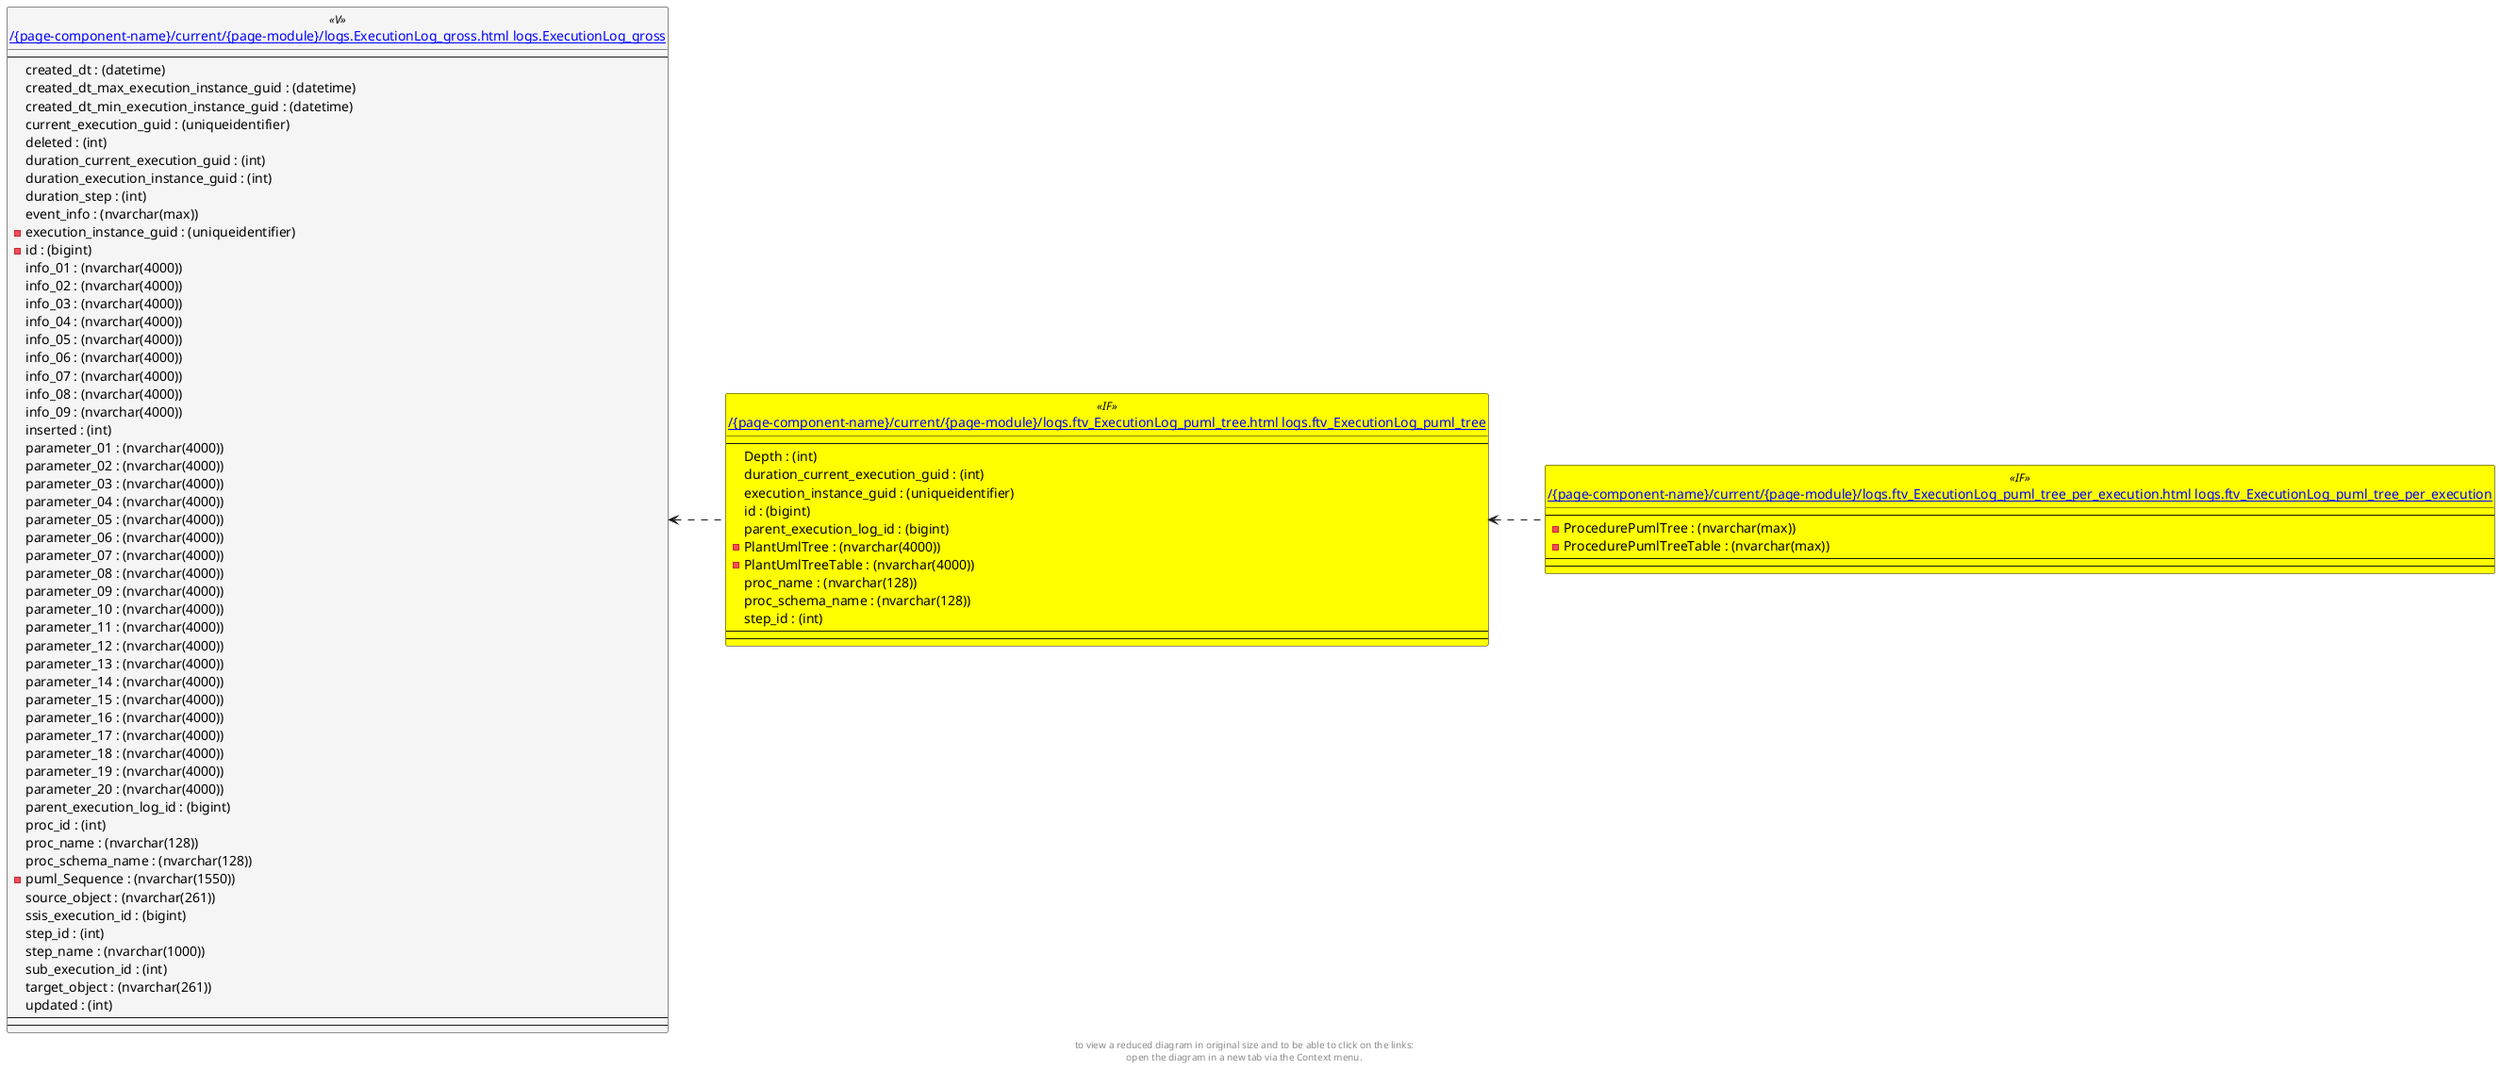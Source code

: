 @startuml
left to right direction
'top to bottom direction
hide circle
'avoide "." issues:
set namespaceSeparator none


skinparam class {
  BackgroundColor White
  BackgroundColor<<FN>> Yellow
  BackgroundColor<<FS>> Yellow
  BackgroundColor<<FT>> LightGray
  BackgroundColor<<IF>> Yellow
  BackgroundColor<<IS>> Yellow
  BackgroundColor<<P>> Aqua
  BackgroundColor<<PC>> Aqua
  BackgroundColor<<SN>> Yellow
  BackgroundColor<<SO>> SlateBlue
  BackgroundColor<<TF>> LightGray
  BackgroundColor<<TR>> Tomato
  BackgroundColor<<U>> White
  BackgroundColor<<V>> WhiteSmoke
  BackgroundColor<<X>> Aqua
}


entity "[[{site-url}/{page-component-name}/current/{page-module}/logs.ExecutionLog_gross.html logs.ExecutionLog_gross]]" as logs.ExecutionLog_gross << V >> {
  --
  created_dt : (datetime)
  created_dt_max_execution_instance_guid : (datetime)
  created_dt_min_execution_instance_guid : (datetime)
  current_execution_guid : (uniqueidentifier)
  deleted : (int)
  duration_current_execution_guid : (int)
  duration_execution_instance_guid : (int)
  duration_step : (int)
  event_info : (nvarchar(max))
  - execution_instance_guid : (uniqueidentifier)
  - id : (bigint)
  info_01 : (nvarchar(4000))
  info_02 : (nvarchar(4000))
  info_03 : (nvarchar(4000))
  info_04 : (nvarchar(4000))
  info_05 : (nvarchar(4000))
  info_06 : (nvarchar(4000))
  info_07 : (nvarchar(4000))
  info_08 : (nvarchar(4000))
  info_09 : (nvarchar(4000))
  inserted : (int)
  parameter_01 : (nvarchar(4000))
  parameter_02 : (nvarchar(4000))
  parameter_03 : (nvarchar(4000))
  parameter_04 : (nvarchar(4000))
  parameter_05 : (nvarchar(4000))
  parameter_06 : (nvarchar(4000))
  parameter_07 : (nvarchar(4000))
  parameter_08 : (nvarchar(4000))
  parameter_09 : (nvarchar(4000))
  parameter_10 : (nvarchar(4000))
  parameter_11 : (nvarchar(4000))
  parameter_12 : (nvarchar(4000))
  parameter_13 : (nvarchar(4000))
  parameter_14 : (nvarchar(4000))
  parameter_15 : (nvarchar(4000))
  parameter_16 : (nvarchar(4000))
  parameter_17 : (nvarchar(4000))
  parameter_18 : (nvarchar(4000))
  parameter_19 : (nvarchar(4000))
  parameter_20 : (nvarchar(4000))
  parent_execution_log_id : (bigint)
  proc_id : (int)
  proc_name : (nvarchar(128))
  proc_schema_name : (nvarchar(128))
  - puml_Sequence : (nvarchar(1550))
  source_object : (nvarchar(261))
  ssis_execution_id : (bigint)
  step_id : (int)
  step_name : (nvarchar(1000))
  sub_execution_id : (int)
  target_object : (nvarchar(261))
  updated : (int)
  --
  --
}

entity "[[{site-url}/{page-component-name}/current/{page-module}/logs.ftv_ExecutionLog_puml_tree.html logs.ftv_ExecutionLog_puml_tree]]" as logs.ftv_ExecutionLog_puml_tree << IF >> {
  --
  Depth : (int)
  duration_current_execution_guid : (int)
  execution_instance_guid : (uniqueidentifier)
  id : (bigint)
  parent_execution_log_id : (bigint)
  - PlantUmlTree : (nvarchar(4000))
  - PlantUmlTreeTable : (nvarchar(4000))
  proc_name : (nvarchar(128))
  proc_schema_name : (nvarchar(128))
  step_id : (int)
  --
  --
}

entity "[[{site-url}/{page-component-name}/current/{page-module}/logs.ftv_ExecutionLog_puml_tree_per_execution.html logs.ftv_ExecutionLog_puml_tree_per_execution]]" as logs.ftv_ExecutionLog_puml_tree_per_execution << IF >> {
  --
  - ProcedurePumlTree : (nvarchar(max))
  - ProcedurePumlTreeTable : (nvarchar(max))
  --
  --
}

logs.ExecutionLog_gross <.. logs.ftv_ExecutionLog_puml_tree
logs.ftv_ExecutionLog_puml_tree <.. logs.ftv_ExecutionLog_puml_tree_per_execution

footer
to view a reduced diagram in original size and to be able to click on the links:
open the diagram in a new tab via the Context menu.
end footer

@enduml

